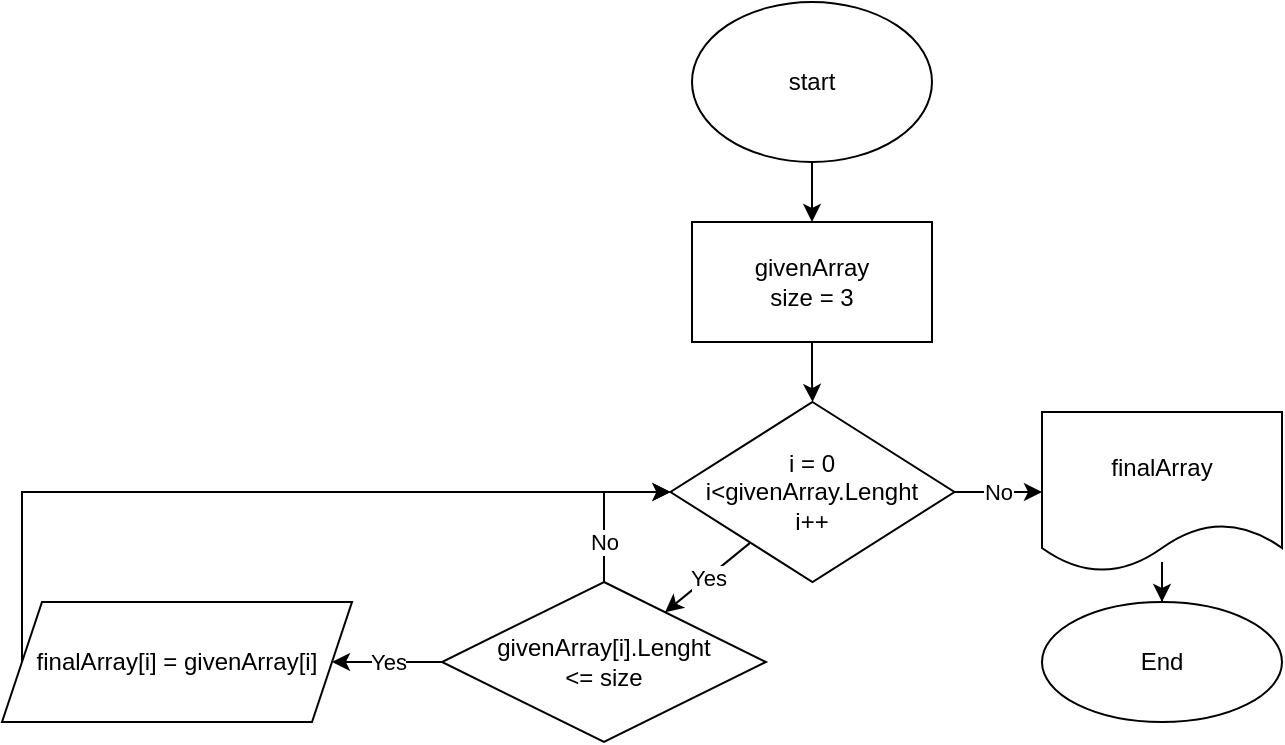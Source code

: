 <mxfile version="20.3.0" type="device"><diagram id="CkF9Gbm6JJKmIzaQsLL3" name="Page-1"><mxGraphModel dx="981" dy="591" grid="1" gridSize="10" guides="1" tooltips="1" connect="1" arrows="1" fold="1" page="1" pageScale="1" pageWidth="120" pageHeight="420" math="0" shadow="0"><root><mxCell id="0"/><mxCell id="1" parent="0"/><mxCell id="dDhVUJ0X8K0GVlPXMlbf-5" value="" style="edgeStyle=orthogonalEdgeStyle;rounded=0;orthogonalLoop=1;jettySize=auto;html=1;" parent="1" source="dDhVUJ0X8K0GVlPXMlbf-1" target="dDhVUJ0X8K0GVlPXMlbf-4" edge="1"><mxGeometry relative="1" as="geometry"/></mxCell><mxCell id="dDhVUJ0X8K0GVlPXMlbf-1" value="start" style="ellipse;whiteSpace=wrap;html=1;" parent="1" vertex="1"><mxGeometry x="385" y="10" width="120" height="80" as="geometry"/></mxCell><mxCell id="dDhVUJ0X8K0GVlPXMlbf-7" value="" style="edgeStyle=orthogonalEdgeStyle;rounded=0;orthogonalLoop=1;jettySize=auto;html=1;" parent="1" source="dDhVUJ0X8K0GVlPXMlbf-4" target="dDhVUJ0X8K0GVlPXMlbf-6" edge="1"><mxGeometry relative="1" as="geometry"/></mxCell><mxCell id="dDhVUJ0X8K0GVlPXMlbf-4" value="givenArray&lt;br&gt;size = 3" style="whiteSpace=wrap;html=1;" parent="1" vertex="1"><mxGeometry x="385" y="120" width="120" height="60" as="geometry"/></mxCell><mxCell id="85125PZDEGGDzetqPrfi-2" value="Yes" style="edgeStyle=orthogonalEdgeStyle;rounded=0;orthogonalLoop=1;jettySize=auto;html=1;" edge="1" parent="1" source="dDhVUJ0X8K0GVlPXMlbf-6" target="85125PZDEGGDzetqPrfi-1"><mxGeometry relative="1" as="geometry"><Array as="points"><mxPoint x="354" y="300"/><mxPoint x="341" y="300"/></Array></mxGeometry></mxCell><mxCell id="85125PZDEGGDzetqPrfi-10" value="No" style="edgeStyle=orthogonalEdgeStyle;rounded=0;orthogonalLoop=1;jettySize=auto;html=1;" edge="1" parent="1" source="dDhVUJ0X8K0GVlPXMlbf-6" target="85125PZDEGGDzetqPrfi-9"><mxGeometry relative="1" as="geometry"/></mxCell><mxCell id="dDhVUJ0X8K0GVlPXMlbf-6" value="i = 0&lt;br&gt;i&amp;lt;givenArray.Lenght&lt;br&gt;i++" style="rhombus;whiteSpace=wrap;html=1;" parent="1" vertex="1"><mxGeometry x="374.25" y="210" width="142" height="90" as="geometry"/></mxCell><mxCell id="85125PZDEGGDzetqPrfi-4" value="Yes" style="edgeStyle=orthogonalEdgeStyle;rounded=0;orthogonalLoop=1;jettySize=auto;html=1;" edge="1" parent="1" source="85125PZDEGGDzetqPrfi-1" target="85125PZDEGGDzetqPrfi-3"><mxGeometry relative="1" as="geometry"/></mxCell><mxCell id="85125PZDEGGDzetqPrfi-7" value="No" style="edgeStyle=orthogonalEdgeStyle;rounded=0;orthogonalLoop=1;jettySize=auto;html=1;exitX=0.5;exitY=0;exitDx=0;exitDy=0;entryX=0;entryY=0.5;entryDx=0;entryDy=0;" edge="1" parent="1" source="85125PZDEGGDzetqPrfi-1" target="dDhVUJ0X8K0GVlPXMlbf-6"><mxGeometry x="-0.489" relative="1" as="geometry"><mxPoint as="offset"/></mxGeometry></mxCell><mxCell id="85125PZDEGGDzetqPrfi-1" value="givenArray[i].Lenght&lt;br&gt;&amp;lt;= size" style="rhombus;whiteSpace=wrap;html=1;" vertex="1" parent="1"><mxGeometry x="260" y="300" width="162" height="80" as="geometry"/></mxCell><mxCell id="85125PZDEGGDzetqPrfi-5" style="edgeStyle=orthogonalEdgeStyle;rounded=0;orthogonalLoop=1;jettySize=auto;html=1;exitX=0;exitY=0.5;exitDx=0;exitDy=0;entryX=0;entryY=0.5;entryDx=0;entryDy=0;" edge="1" parent="1" source="85125PZDEGGDzetqPrfi-3" target="dDhVUJ0X8K0GVlPXMlbf-6"><mxGeometry relative="1" as="geometry"><Array as="points"><mxPoint x="50" y="255"/></Array></mxGeometry></mxCell><mxCell id="85125PZDEGGDzetqPrfi-3" value="finalArray[i] = givenArray[i]" style="shape=parallelogram;perimeter=parallelogramPerimeter;whiteSpace=wrap;html=1;fixedSize=1;" vertex="1" parent="1"><mxGeometry x="40" y="310" width="175" height="60" as="geometry"/></mxCell><mxCell id="85125PZDEGGDzetqPrfi-12" value="" style="edgeStyle=orthogonalEdgeStyle;rounded=0;orthogonalLoop=1;jettySize=auto;html=1;" edge="1" parent="1" source="85125PZDEGGDzetqPrfi-9" target="85125PZDEGGDzetqPrfi-11"><mxGeometry relative="1" as="geometry"/></mxCell><mxCell id="85125PZDEGGDzetqPrfi-9" value="finalArray" style="shape=document;whiteSpace=wrap;html=1;boundedLbl=1;" vertex="1" parent="1"><mxGeometry x="560" y="215" width="120" height="80" as="geometry"/></mxCell><mxCell id="85125PZDEGGDzetqPrfi-11" value="End" style="ellipse;whiteSpace=wrap;html=1;" vertex="1" parent="1"><mxGeometry x="560" y="310" width="120" height="60" as="geometry"/></mxCell></root></mxGraphModel></diagram></mxfile>